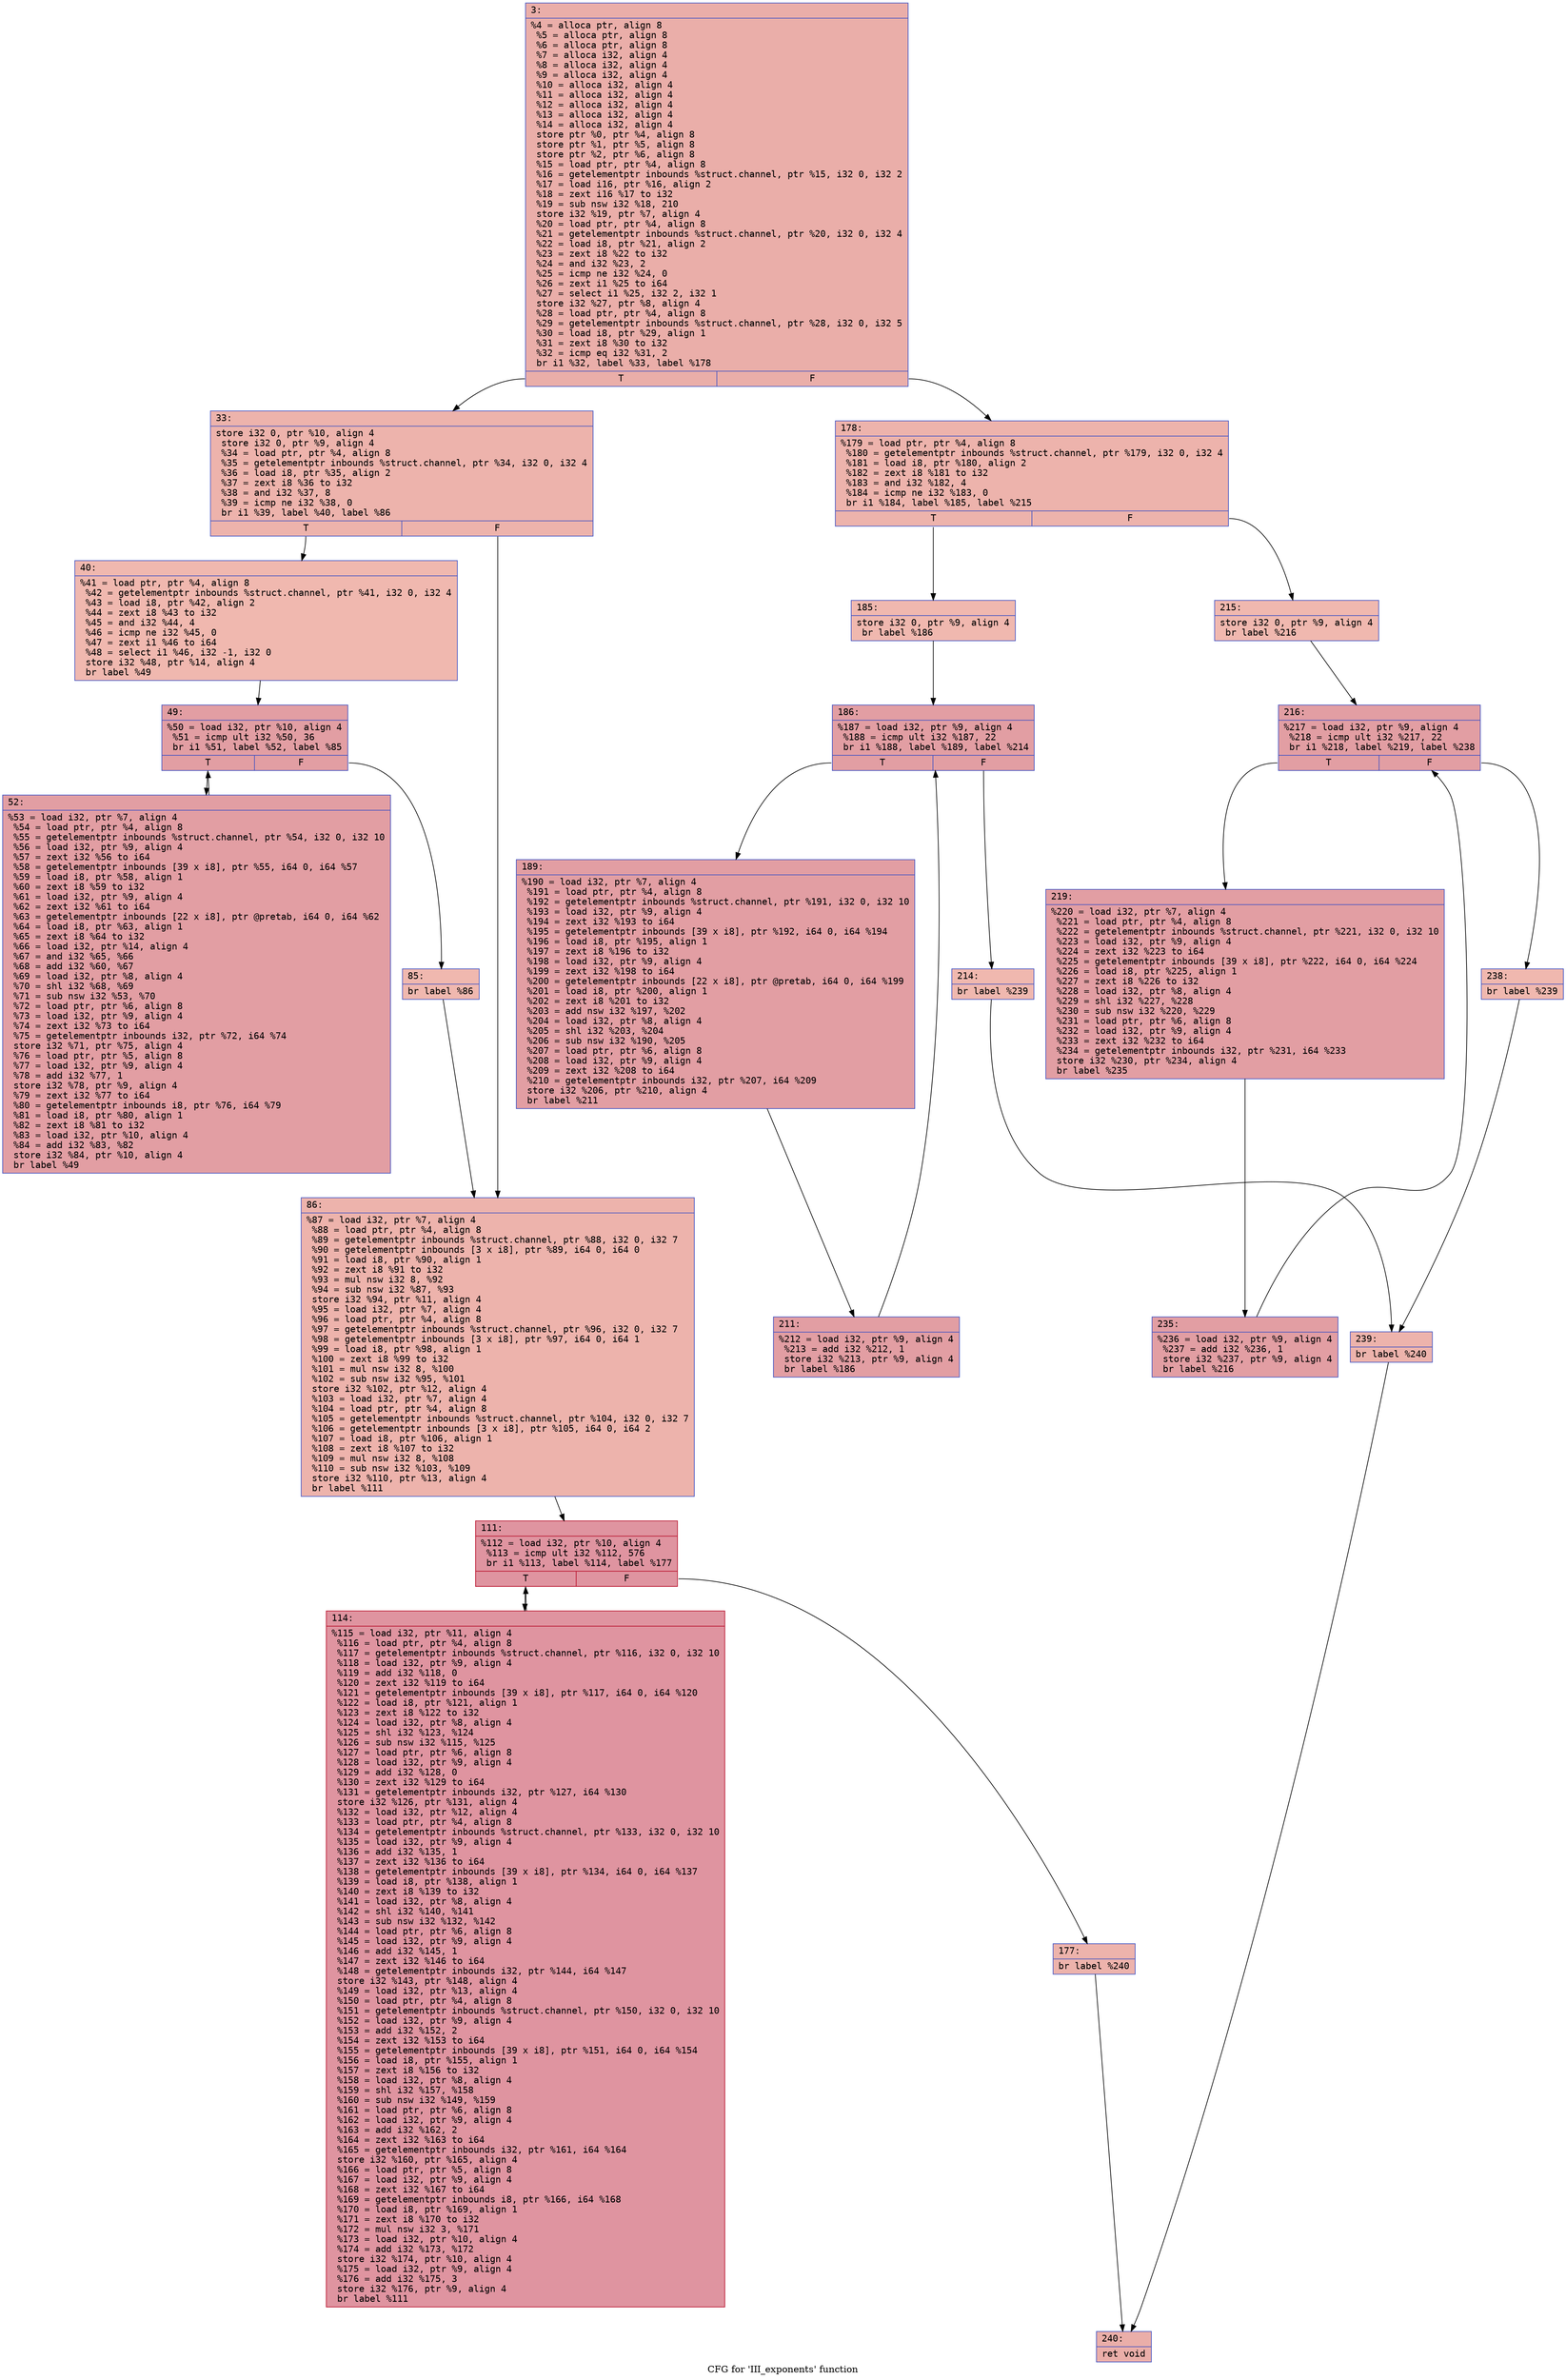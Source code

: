 digraph "CFG for 'III_exponents' function" {
	label="CFG for 'III_exponents' function";

	Node0x600001eb8410 [shape=record,color="#3d50c3ff", style=filled, fillcolor="#d0473d70" fontname="Courier",label="{3:\l|  %4 = alloca ptr, align 8\l  %5 = alloca ptr, align 8\l  %6 = alloca ptr, align 8\l  %7 = alloca i32, align 4\l  %8 = alloca i32, align 4\l  %9 = alloca i32, align 4\l  %10 = alloca i32, align 4\l  %11 = alloca i32, align 4\l  %12 = alloca i32, align 4\l  %13 = alloca i32, align 4\l  %14 = alloca i32, align 4\l  store ptr %0, ptr %4, align 8\l  store ptr %1, ptr %5, align 8\l  store ptr %2, ptr %6, align 8\l  %15 = load ptr, ptr %4, align 8\l  %16 = getelementptr inbounds %struct.channel, ptr %15, i32 0, i32 2\l  %17 = load i16, ptr %16, align 2\l  %18 = zext i16 %17 to i32\l  %19 = sub nsw i32 %18, 210\l  store i32 %19, ptr %7, align 4\l  %20 = load ptr, ptr %4, align 8\l  %21 = getelementptr inbounds %struct.channel, ptr %20, i32 0, i32 4\l  %22 = load i8, ptr %21, align 2\l  %23 = zext i8 %22 to i32\l  %24 = and i32 %23, 2\l  %25 = icmp ne i32 %24, 0\l  %26 = zext i1 %25 to i64\l  %27 = select i1 %25, i32 2, i32 1\l  store i32 %27, ptr %8, align 4\l  %28 = load ptr, ptr %4, align 8\l  %29 = getelementptr inbounds %struct.channel, ptr %28, i32 0, i32 5\l  %30 = load i8, ptr %29, align 1\l  %31 = zext i8 %30 to i32\l  %32 = icmp eq i32 %31, 2\l  br i1 %32, label %33, label %178\l|{<s0>T|<s1>F}}"];
	Node0x600001eb8410:s0 -> Node0x600001eb8460[tooltip="3 -> 33\nProbability 50.00%" ];
	Node0x600001eb8410:s1 -> Node0x600001eb8730[tooltip="3 -> 178\nProbability 50.00%" ];
	Node0x600001eb8460 [shape=record,color="#3d50c3ff", style=filled, fillcolor="#d6524470" fontname="Courier",label="{33:\l|  store i32 0, ptr %10, align 4\l  store i32 0, ptr %9, align 4\l  %34 = load ptr, ptr %4, align 8\l  %35 = getelementptr inbounds %struct.channel, ptr %34, i32 0, i32 4\l  %36 = load i8, ptr %35, align 2\l  %37 = zext i8 %36 to i32\l  %38 = and i32 %37, 8\l  %39 = icmp ne i32 %38, 0\l  br i1 %39, label %40, label %86\l|{<s0>T|<s1>F}}"];
	Node0x600001eb8460:s0 -> Node0x600001eb84b0[tooltip="33 -> 40\nProbability 50.00%" ];
	Node0x600001eb8460:s1 -> Node0x600001eb85f0[tooltip="33 -> 86\nProbability 50.00%" ];
	Node0x600001eb84b0 [shape=record,color="#3d50c3ff", style=filled, fillcolor="#dc5d4a70" fontname="Courier",label="{40:\l|  %41 = load ptr, ptr %4, align 8\l  %42 = getelementptr inbounds %struct.channel, ptr %41, i32 0, i32 4\l  %43 = load i8, ptr %42, align 2\l  %44 = zext i8 %43 to i32\l  %45 = and i32 %44, 4\l  %46 = icmp ne i32 %45, 0\l  %47 = zext i1 %46 to i64\l  %48 = select i1 %46, i32 -1, i32 0\l  store i32 %48, ptr %14, align 4\l  br label %49\l}"];
	Node0x600001eb84b0 -> Node0x600001eb8500[tooltip="40 -> 49\nProbability 100.00%" ];
	Node0x600001eb8500 [shape=record,color="#3d50c3ff", style=filled, fillcolor="#be242e70" fontname="Courier",label="{49:\l|  %50 = load i32, ptr %10, align 4\l  %51 = icmp ult i32 %50, 36\l  br i1 %51, label %52, label %85\l|{<s0>T|<s1>F}}"];
	Node0x600001eb8500:s0 -> Node0x600001eb8550[tooltip="49 -> 52\nProbability 96.88%" ];
	Node0x600001eb8500:s1 -> Node0x600001eb85a0[tooltip="49 -> 85\nProbability 3.12%" ];
	Node0x600001eb8550 [shape=record,color="#3d50c3ff", style=filled, fillcolor="#be242e70" fontname="Courier",label="{52:\l|  %53 = load i32, ptr %7, align 4\l  %54 = load ptr, ptr %4, align 8\l  %55 = getelementptr inbounds %struct.channel, ptr %54, i32 0, i32 10\l  %56 = load i32, ptr %9, align 4\l  %57 = zext i32 %56 to i64\l  %58 = getelementptr inbounds [39 x i8], ptr %55, i64 0, i64 %57\l  %59 = load i8, ptr %58, align 1\l  %60 = zext i8 %59 to i32\l  %61 = load i32, ptr %9, align 4\l  %62 = zext i32 %61 to i64\l  %63 = getelementptr inbounds [22 x i8], ptr @pretab, i64 0, i64 %62\l  %64 = load i8, ptr %63, align 1\l  %65 = zext i8 %64 to i32\l  %66 = load i32, ptr %14, align 4\l  %67 = and i32 %65, %66\l  %68 = add i32 %60, %67\l  %69 = load i32, ptr %8, align 4\l  %70 = shl i32 %68, %69\l  %71 = sub nsw i32 %53, %70\l  %72 = load ptr, ptr %6, align 8\l  %73 = load i32, ptr %9, align 4\l  %74 = zext i32 %73 to i64\l  %75 = getelementptr inbounds i32, ptr %72, i64 %74\l  store i32 %71, ptr %75, align 4\l  %76 = load ptr, ptr %5, align 8\l  %77 = load i32, ptr %9, align 4\l  %78 = add i32 %77, 1\l  store i32 %78, ptr %9, align 4\l  %79 = zext i32 %77 to i64\l  %80 = getelementptr inbounds i8, ptr %76, i64 %79\l  %81 = load i8, ptr %80, align 1\l  %82 = zext i8 %81 to i32\l  %83 = load i32, ptr %10, align 4\l  %84 = add i32 %83, %82\l  store i32 %84, ptr %10, align 4\l  br label %49\l}"];
	Node0x600001eb8550 -> Node0x600001eb8500[tooltip="52 -> 49\nProbability 100.00%" ];
	Node0x600001eb85a0 [shape=record,color="#3d50c3ff", style=filled, fillcolor="#dc5d4a70" fontname="Courier",label="{85:\l|  br label %86\l}"];
	Node0x600001eb85a0 -> Node0x600001eb85f0[tooltip="85 -> 86\nProbability 100.00%" ];
	Node0x600001eb85f0 [shape=record,color="#3d50c3ff", style=filled, fillcolor="#d6524470" fontname="Courier",label="{86:\l|  %87 = load i32, ptr %7, align 4\l  %88 = load ptr, ptr %4, align 8\l  %89 = getelementptr inbounds %struct.channel, ptr %88, i32 0, i32 7\l  %90 = getelementptr inbounds [3 x i8], ptr %89, i64 0, i64 0\l  %91 = load i8, ptr %90, align 1\l  %92 = zext i8 %91 to i32\l  %93 = mul nsw i32 8, %92\l  %94 = sub nsw i32 %87, %93\l  store i32 %94, ptr %11, align 4\l  %95 = load i32, ptr %7, align 4\l  %96 = load ptr, ptr %4, align 8\l  %97 = getelementptr inbounds %struct.channel, ptr %96, i32 0, i32 7\l  %98 = getelementptr inbounds [3 x i8], ptr %97, i64 0, i64 1\l  %99 = load i8, ptr %98, align 1\l  %100 = zext i8 %99 to i32\l  %101 = mul nsw i32 8, %100\l  %102 = sub nsw i32 %95, %101\l  store i32 %102, ptr %12, align 4\l  %103 = load i32, ptr %7, align 4\l  %104 = load ptr, ptr %4, align 8\l  %105 = getelementptr inbounds %struct.channel, ptr %104, i32 0, i32 7\l  %106 = getelementptr inbounds [3 x i8], ptr %105, i64 0, i64 2\l  %107 = load i8, ptr %106, align 1\l  %108 = zext i8 %107 to i32\l  %109 = mul nsw i32 8, %108\l  %110 = sub nsw i32 %103, %109\l  store i32 %110, ptr %13, align 4\l  br label %111\l}"];
	Node0x600001eb85f0 -> Node0x600001eb8640[tooltip="86 -> 111\nProbability 100.00%" ];
	Node0x600001eb8640 [shape=record,color="#b70d28ff", style=filled, fillcolor="#b70d2870" fontname="Courier",label="{111:\l|  %112 = load i32, ptr %10, align 4\l  %113 = icmp ult i32 %112, 576\l  br i1 %113, label %114, label %177\l|{<s0>T|<s1>F}}"];
	Node0x600001eb8640:s0 -> Node0x600001eb8690[tooltip="111 -> 114\nProbability 96.88%" ];
	Node0x600001eb8640:s1 -> Node0x600001eb86e0[tooltip="111 -> 177\nProbability 3.12%" ];
	Node0x600001eb8690 [shape=record,color="#b70d28ff", style=filled, fillcolor="#b70d2870" fontname="Courier",label="{114:\l|  %115 = load i32, ptr %11, align 4\l  %116 = load ptr, ptr %4, align 8\l  %117 = getelementptr inbounds %struct.channel, ptr %116, i32 0, i32 10\l  %118 = load i32, ptr %9, align 4\l  %119 = add i32 %118, 0\l  %120 = zext i32 %119 to i64\l  %121 = getelementptr inbounds [39 x i8], ptr %117, i64 0, i64 %120\l  %122 = load i8, ptr %121, align 1\l  %123 = zext i8 %122 to i32\l  %124 = load i32, ptr %8, align 4\l  %125 = shl i32 %123, %124\l  %126 = sub nsw i32 %115, %125\l  %127 = load ptr, ptr %6, align 8\l  %128 = load i32, ptr %9, align 4\l  %129 = add i32 %128, 0\l  %130 = zext i32 %129 to i64\l  %131 = getelementptr inbounds i32, ptr %127, i64 %130\l  store i32 %126, ptr %131, align 4\l  %132 = load i32, ptr %12, align 4\l  %133 = load ptr, ptr %4, align 8\l  %134 = getelementptr inbounds %struct.channel, ptr %133, i32 0, i32 10\l  %135 = load i32, ptr %9, align 4\l  %136 = add i32 %135, 1\l  %137 = zext i32 %136 to i64\l  %138 = getelementptr inbounds [39 x i8], ptr %134, i64 0, i64 %137\l  %139 = load i8, ptr %138, align 1\l  %140 = zext i8 %139 to i32\l  %141 = load i32, ptr %8, align 4\l  %142 = shl i32 %140, %141\l  %143 = sub nsw i32 %132, %142\l  %144 = load ptr, ptr %6, align 8\l  %145 = load i32, ptr %9, align 4\l  %146 = add i32 %145, 1\l  %147 = zext i32 %146 to i64\l  %148 = getelementptr inbounds i32, ptr %144, i64 %147\l  store i32 %143, ptr %148, align 4\l  %149 = load i32, ptr %13, align 4\l  %150 = load ptr, ptr %4, align 8\l  %151 = getelementptr inbounds %struct.channel, ptr %150, i32 0, i32 10\l  %152 = load i32, ptr %9, align 4\l  %153 = add i32 %152, 2\l  %154 = zext i32 %153 to i64\l  %155 = getelementptr inbounds [39 x i8], ptr %151, i64 0, i64 %154\l  %156 = load i8, ptr %155, align 1\l  %157 = zext i8 %156 to i32\l  %158 = load i32, ptr %8, align 4\l  %159 = shl i32 %157, %158\l  %160 = sub nsw i32 %149, %159\l  %161 = load ptr, ptr %6, align 8\l  %162 = load i32, ptr %9, align 4\l  %163 = add i32 %162, 2\l  %164 = zext i32 %163 to i64\l  %165 = getelementptr inbounds i32, ptr %161, i64 %164\l  store i32 %160, ptr %165, align 4\l  %166 = load ptr, ptr %5, align 8\l  %167 = load i32, ptr %9, align 4\l  %168 = zext i32 %167 to i64\l  %169 = getelementptr inbounds i8, ptr %166, i64 %168\l  %170 = load i8, ptr %169, align 1\l  %171 = zext i8 %170 to i32\l  %172 = mul nsw i32 3, %171\l  %173 = load i32, ptr %10, align 4\l  %174 = add i32 %173, %172\l  store i32 %174, ptr %10, align 4\l  %175 = load i32, ptr %9, align 4\l  %176 = add i32 %175, 3\l  store i32 %176, ptr %9, align 4\l  br label %111\l}"];
	Node0x600001eb8690 -> Node0x600001eb8640[tooltip="114 -> 111\nProbability 100.00%" ];
	Node0x600001eb86e0 [shape=record,color="#3d50c3ff", style=filled, fillcolor="#d6524470" fontname="Courier",label="{177:\l|  br label %240\l}"];
	Node0x600001eb86e0 -> Node0x600001eb8af0[tooltip="177 -> 240\nProbability 100.00%" ];
	Node0x600001eb8730 [shape=record,color="#3d50c3ff", style=filled, fillcolor="#d6524470" fontname="Courier",label="{178:\l|  %179 = load ptr, ptr %4, align 8\l  %180 = getelementptr inbounds %struct.channel, ptr %179, i32 0, i32 4\l  %181 = load i8, ptr %180, align 2\l  %182 = zext i8 %181 to i32\l  %183 = and i32 %182, 4\l  %184 = icmp ne i32 %183, 0\l  br i1 %184, label %185, label %215\l|{<s0>T|<s1>F}}"];
	Node0x600001eb8730:s0 -> Node0x600001eb8780[tooltip="178 -> 185\nProbability 50.00%" ];
	Node0x600001eb8730:s1 -> Node0x600001eb8910[tooltip="178 -> 215\nProbability 50.00%" ];
	Node0x600001eb8780 [shape=record,color="#3d50c3ff", style=filled, fillcolor="#dc5d4a70" fontname="Courier",label="{185:\l|  store i32 0, ptr %9, align 4\l  br label %186\l}"];
	Node0x600001eb8780 -> Node0x600001eb87d0[tooltip="185 -> 186\nProbability 100.00%" ];
	Node0x600001eb87d0 [shape=record,color="#3d50c3ff", style=filled, fillcolor="#be242e70" fontname="Courier",label="{186:\l|  %187 = load i32, ptr %9, align 4\l  %188 = icmp ult i32 %187, 22\l  br i1 %188, label %189, label %214\l|{<s0>T|<s1>F}}"];
	Node0x600001eb87d0:s0 -> Node0x600001eb8820[tooltip="186 -> 189\nProbability 96.88%" ];
	Node0x600001eb87d0:s1 -> Node0x600001eb88c0[tooltip="186 -> 214\nProbability 3.12%" ];
	Node0x600001eb8820 [shape=record,color="#3d50c3ff", style=filled, fillcolor="#be242e70" fontname="Courier",label="{189:\l|  %190 = load i32, ptr %7, align 4\l  %191 = load ptr, ptr %4, align 8\l  %192 = getelementptr inbounds %struct.channel, ptr %191, i32 0, i32 10\l  %193 = load i32, ptr %9, align 4\l  %194 = zext i32 %193 to i64\l  %195 = getelementptr inbounds [39 x i8], ptr %192, i64 0, i64 %194\l  %196 = load i8, ptr %195, align 1\l  %197 = zext i8 %196 to i32\l  %198 = load i32, ptr %9, align 4\l  %199 = zext i32 %198 to i64\l  %200 = getelementptr inbounds [22 x i8], ptr @pretab, i64 0, i64 %199\l  %201 = load i8, ptr %200, align 1\l  %202 = zext i8 %201 to i32\l  %203 = add nsw i32 %197, %202\l  %204 = load i32, ptr %8, align 4\l  %205 = shl i32 %203, %204\l  %206 = sub nsw i32 %190, %205\l  %207 = load ptr, ptr %6, align 8\l  %208 = load i32, ptr %9, align 4\l  %209 = zext i32 %208 to i64\l  %210 = getelementptr inbounds i32, ptr %207, i64 %209\l  store i32 %206, ptr %210, align 4\l  br label %211\l}"];
	Node0x600001eb8820 -> Node0x600001eb8870[tooltip="189 -> 211\nProbability 100.00%" ];
	Node0x600001eb8870 [shape=record,color="#3d50c3ff", style=filled, fillcolor="#be242e70" fontname="Courier",label="{211:\l|  %212 = load i32, ptr %9, align 4\l  %213 = add i32 %212, 1\l  store i32 %213, ptr %9, align 4\l  br label %186\l}"];
	Node0x600001eb8870 -> Node0x600001eb87d0[tooltip="211 -> 186\nProbability 100.00%" ];
	Node0x600001eb88c0 [shape=record,color="#3d50c3ff", style=filled, fillcolor="#dc5d4a70" fontname="Courier",label="{214:\l|  br label %239\l}"];
	Node0x600001eb88c0 -> Node0x600001eb8aa0[tooltip="214 -> 239\nProbability 100.00%" ];
	Node0x600001eb8910 [shape=record,color="#3d50c3ff", style=filled, fillcolor="#dc5d4a70" fontname="Courier",label="{215:\l|  store i32 0, ptr %9, align 4\l  br label %216\l}"];
	Node0x600001eb8910 -> Node0x600001eb8960[tooltip="215 -> 216\nProbability 100.00%" ];
	Node0x600001eb8960 [shape=record,color="#3d50c3ff", style=filled, fillcolor="#be242e70" fontname="Courier",label="{216:\l|  %217 = load i32, ptr %9, align 4\l  %218 = icmp ult i32 %217, 22\l  br i1 %218, label %219, label %238\l|{<s0>T|<s1>F}}"];
	Node0x600001eb8960:s0 -> Node0x600001eb89b0[tooltip="216 -> 219\nProbability 96.88%" ];
	Node0x600001eb8960:s1 -> Node0x600001eb8a50[tooltip="216 -> 238\nProbability 3.12%" ];
	Node0x600001eb89b0 [shape=record,color="#3d50c3ff", style=filled, fillcolor="#be242e70" fontname="Courier",label="{219:\l|  %220 = load i32, ptr %7, align 4\l  %221 = load ptr, ptr %4, align 8\l  %222 = getelementptr inbounds %struct.channel, ptr %221, i32 0, i32 10\l  %223 = load i32, ptr %9, align 4\l  %224 = zext i32 %223 to i64\l  %225 = getelementptr inbounds [39 x i8], ptr %222, i64 0, i64 %224\l  %226 = load i8, ptr %225, align 1\l  %227 = zext i8 %226 to i32\l  %228 = load i32, ptr %8, align 4\l  %229 = shl i32 %227, %228\l  %230 = sub nsw i32 %220, %229\l  %231 = load ptr, ptr %6, align 8\l  %232 = load i32, ptr %9, align 4\l  %233 = zext i32 %232 to i64\l  %234 = getelementptr inbounds i32, ptr %231, i64 %233\l  store i32 %230, ptr %234, align 4\l  br label %235\l}"];
	Node0x600001eb89b0 -> Node0x600001eb8a00[tooltip="219 -> 235\nProbability 100.00%" ];
	Node0x600001eb8a00 [shape=record,color="#3d50c3ff", style=filled, fillcolor="#be242e70" fontname="Courier",label="{235:\l|  %236 = load i32, ptr %9, align 4\l  %237 = add i32 %236, 1\l  store i32 %237, ptr %9, align 4\l  br label %216\l}"];
	Node0x600001eb8a00 -> Node0x600001eb8960[tooltip="235 -> 216\nProbability 100.00%" ];
	Node0x600001eb8a50 [shape=record,color="#3d50c3ff", style=filled, fillcolor="#dc5d4a70" fontname="Courier",label="{238:\l|  br label %239\l}"];
	Node0x600001eb8a50 -> Node0x600001eb8aa0[tooltip="238 -> 239\nProbability 100.00%" ];
	Node0x600001eb8aa0 [shape=record,color="#3d50c3ff", style=filled, fillcolor="#d6524470" fontname="Courier",label="{239:\l|  br label %240\l}"];
	Node0x600001eb8aa0 -> Node0x600001eb8af0[tooltip="239 -> 240\nProbability 100.00%" ];
	Node0x600001eb8af0 [shape=record,color="#3d50c3ff", style=filled, fillcolor="#d0473d70" fontname="Courier",label="{240:\l|  ret void\l}"];
}
